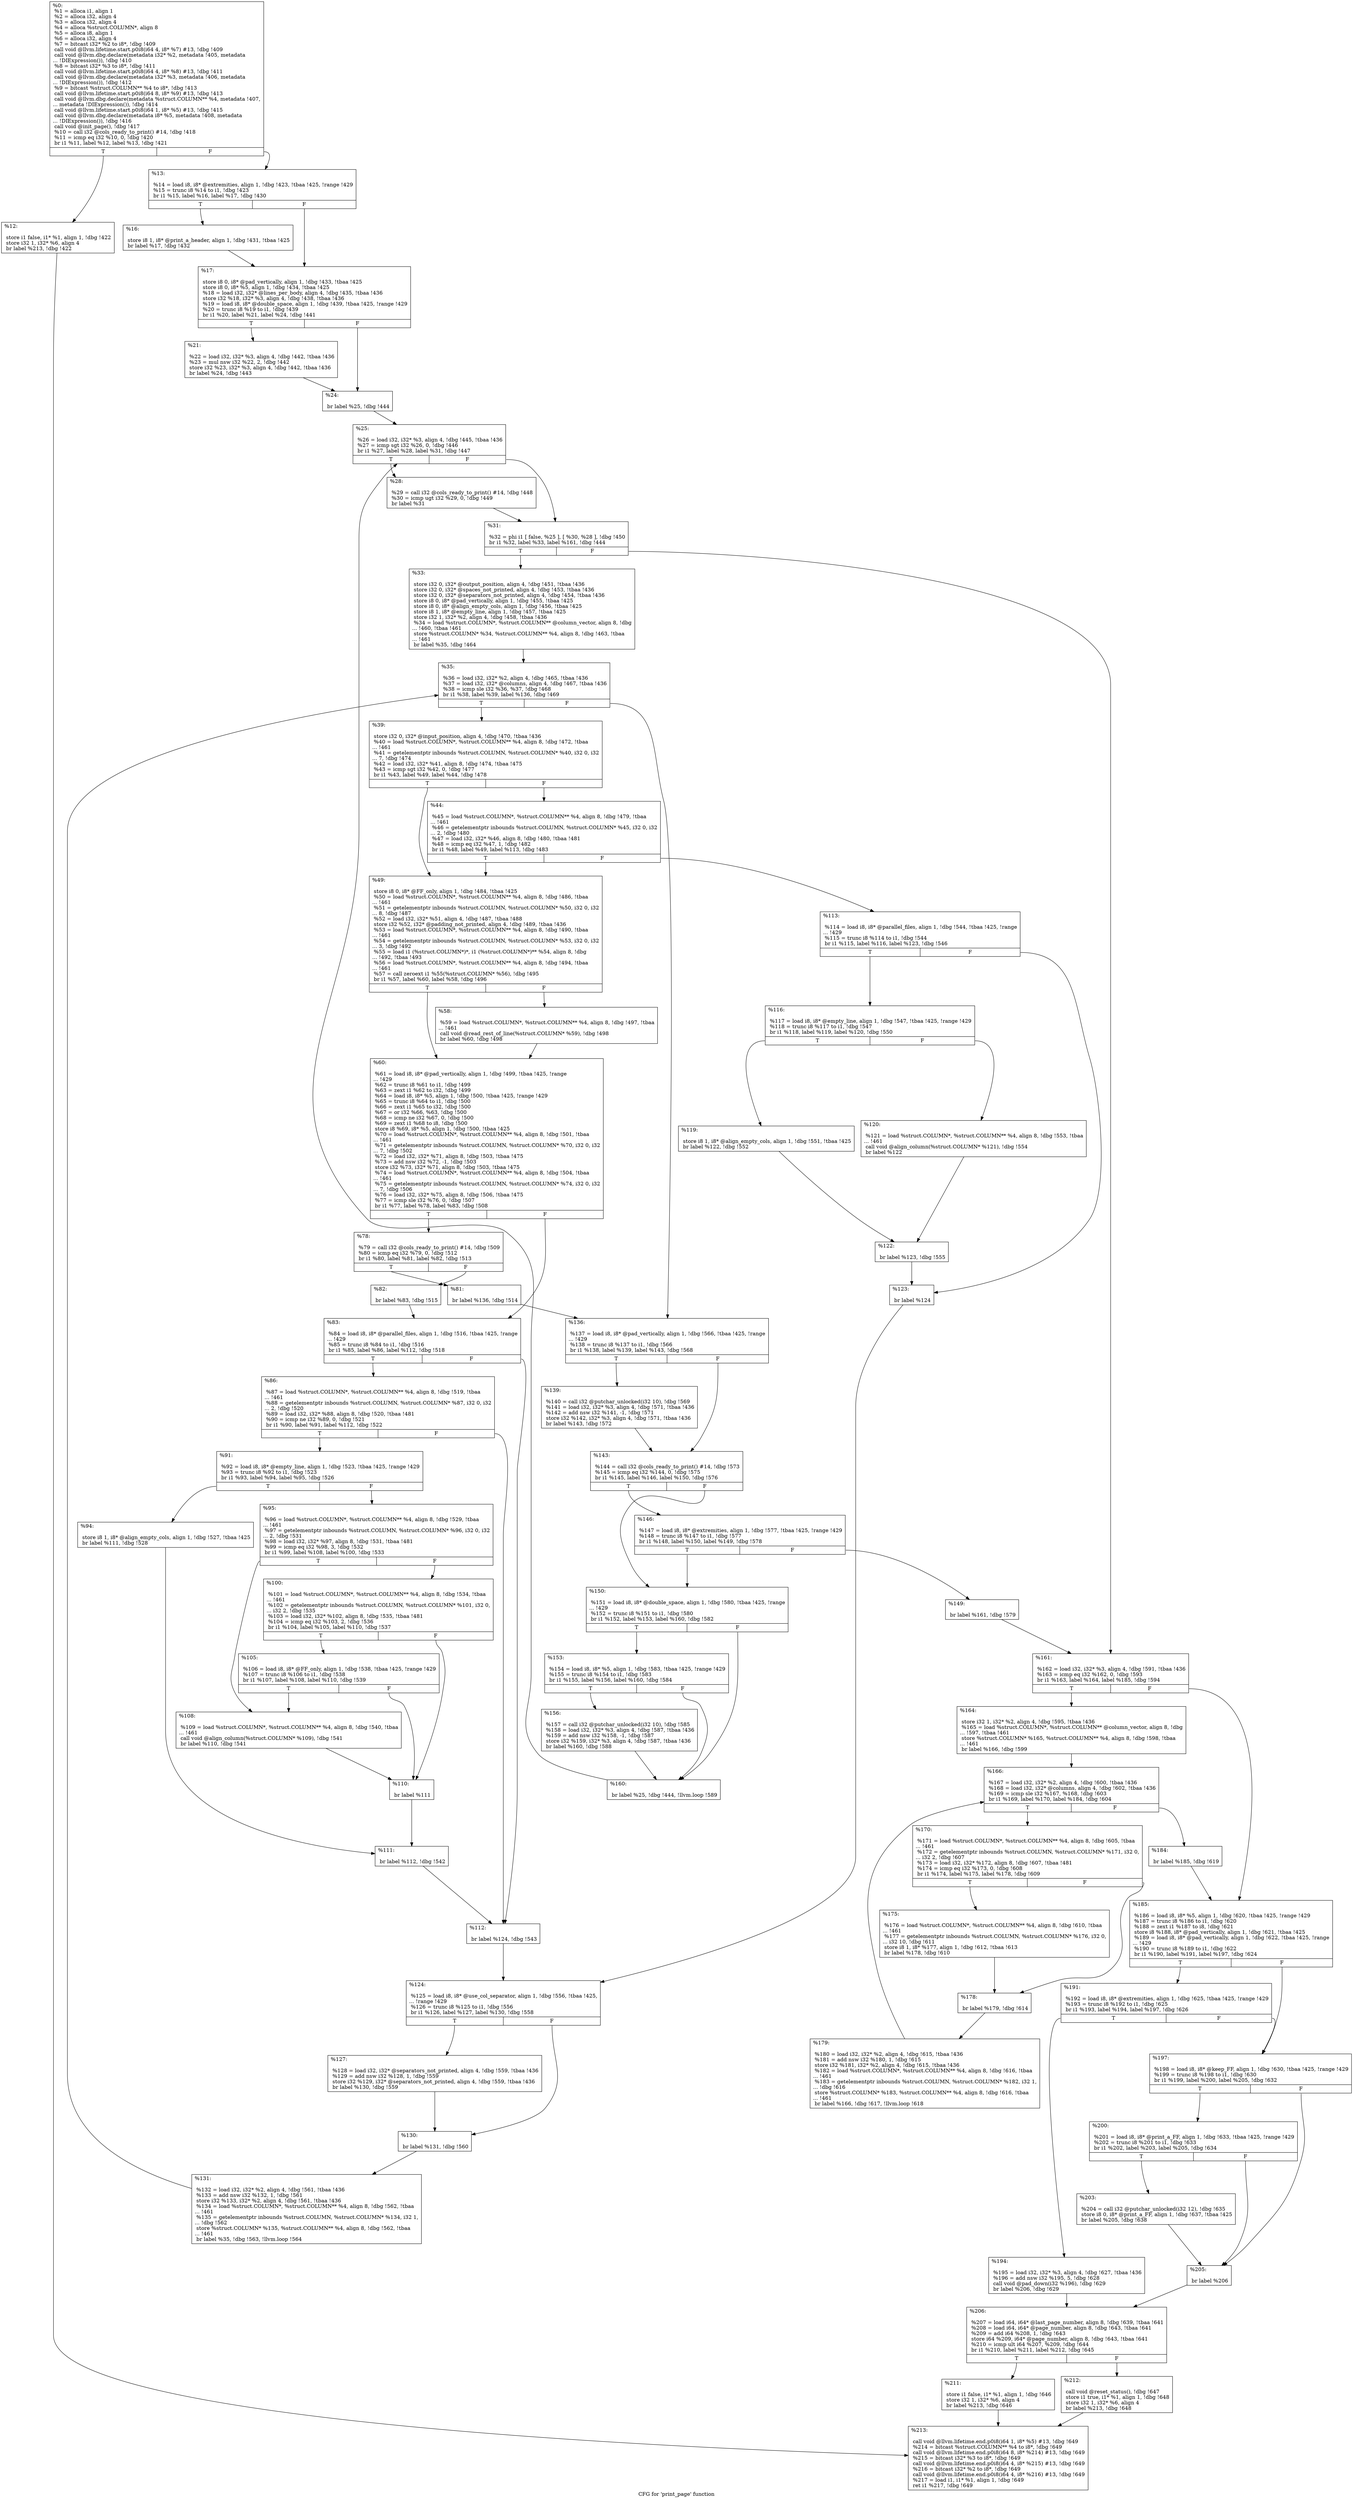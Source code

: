 digraph "CFG for 'print_page' function" {
	label="CFG for 'print_page' function";

	Node0x20d8ef0 [shape=record,label="{%0:\l  %1 = alloca i1, align 1\l  %2 = alloca i32, align 4\l  %3 = alloca i32, align 4\l  %4 = alloca %struct.COLUMN*, align 8\l  %5 = alloca i8, align 1\l  %6 = alloca i32, align 4\l  %7 = bitcast i32* %2 to i8*, !dbg !409\l  call void @llvm.lifetime.start.p0i8(i64 4, i8* %7) #13, !dbg !409\l  call void @llvm.dbg.declare(metadata i32* %2, metadata !405, metadata\l... !DIExpression()), !dbg !410\l  %8 = bitcast i32* %3 to i8*, !dbg !411\l  call void @llvm.lifetime.start.p0i8(i64 4, i8* %8) #13, !dbg !411\l  call void @llvm.dbg.declare(metadata i32* %3, metadata !406, metadata\l... !DIExpression()), !dbg !412\l  %9 = bitcast %struct.COLUMN** %4 to i8*, !dbg !413\l  call void @llvm.lifetime.start.p0i8(i64 8, i8* %9) #13, !dbg !413\l  call void @llvm.dbg.declare(metadata %struct.COLUMN** %4, metadata !407,\l... metadata !DIExpression()), !dbg !414\l  call void @llvm.lifetime.start.p0i8(i64 1, i8* %5) #13, !dbg !415\l  call void @llvm.dbg.declare(metadata i8* %5, metadata !408, metadata\l... !DIExpression()), !dbg !416\l  call void @init_page(), !dbg !417\l  %10 = call i32 @cols_ready_to_print() #14, !dbg !418\l  %11 = icmp eq i32 %10, 0, !dbg !420\l  br i1 %11, label %12, label %13, !dbg !421\l|{<s0>T|<s1>F}}"];
	Node0x20d8ef0:s0 -> Node0x20d8f40;
	Node0x20d8ef0:s1 -> Node0x20d8f90;
	Node0x20d8f40 [shape=record,label="{%12:\l\l  store i1 false, i1* %1, align 1, !dbg !422\l  store i32 1, i32* %6, align 4\l  br label %213, !dbg !422\l}"];
	Node0x20d8f40 -> Node0x20da430;
	Node0x20d8f90 [shape=record,label="{%13:\l\l  %14 = load i8, i8* @extremities, align 1, !dbg !423, !tbaa !425, !range !429\l  %15 = trunc i8 %14 to i1, !dbg !423\l  br i1 %15, label %16, label %17, !dbg !430\l|{<s0>T|<s1>F}}"];
	Node0x20d8f90:s0 -> Node0x20d8fe0;
	Node0x20d8f90:s1 -> Node0x20d9030;
	Node0x20d8fe0 [shape=record,label="{%16:\l\l  store i8 1, i8* @print_a_header, align 1, !dbg !431, !tbaa !425\l  br label %17, !dbg !432\l}"];
	Node0x20d8fe0 -> Node0x20d9030;
	Node0x20d9030 [shape=record,label="{%17:\l\l  store i8 0, i8* @pad_vertically, align 1, !dbg !433, !tbaa !425\l  store i8 0, i8* %5, align 1, !dbg !434, !tbaa !425\l  %18 = load i32, i32* @lines_per_body, align 4, !dbg !435, !tbaa !436\l  store i32 %18, i32* %3, align 4, !dbg !438, !tbaa !436\l  %19 = load i8, i8* @double_space, align 1, !dbg !439, !tbaa !425, !range !429\l  %20 = trunc i8 %19 to i1, !dbg !439\l  br i1 %20, label %21, label %24, !dbg !441\l|{<s0>T|<s1>F}}"];
	Node0x20d9030:s0 -> Node0x20d9080;
	Node0x20d9030:s1 -> Node0x20d90d0;
	Node0x20d9080 [shape=record,label="{%21:\l\l  %22 = load i32, i32* %3, align 4, !dbg !442, !tbaa !436\l  %23 = mul nsw i32 %22, 2, !dbg !442\l  store i32 %23, i32* %3, align 4, !dbg !442, !tbaa !436\l  br label %24, !dbg !443\l}"];
	Node0x20d9080 -> Node0x20d90d0;
	Node0x20d90d0 [shape=record,label="{%24:\l\l  br label %25, !dbg !444\l}"];
	Node0x20d90d0 -> Node0x20d9120;
	Node0x20d9120 [shape=record,label="{%25:\l\l  %26 = load i32, i32* %3, align 4, !dbg !445, !tbaa !436\l  %27 = icmp sgt i32 %26, 0, !dbg !446\l  br i1 %27, label %28, label %31, !dbg !447\l|{<s0>T|<s1>F}}"];
	Node0x20d9120:s0 -> Node0x20d9170;
	Node0x20d9120:s1 -> Node0x20d91c0;
	Node0x20d9170 [shape=record,label="{%28:\l\l  %29 = call i32 @cols_ready_to_print() #14, !dbg !448\l  %30 = icmp ugt i32 %29, 0, !dbg !449\l  br label %31\l}"];
	Node0x20d9170 -> Node0x20d91c0;
	Node0x20d91c0 [shape=record,label="{%31:\l\l  %32 = phi i1 [ false, %25 ], [ %30, %28 ], !dbg !450\l  br i1 %32, label %33, label %161, !dbg !444\l|{<s0>T|<s1>F}}"];
	Node0x20d91c0:s0 -> Node0x20d9210;
	Node0x20d91c0:s1 -> Node0x20d9e90;
	Node0x20d9210 [shape=record,label="{%33:\l\l  store i32 0, i32* @output_position, align 4, !dbg !451, !tbaa !436\l  store i32 0, i32* @spaces_not_printed, align 4, !dbg !453, !tbaa !436\l  store i32 0, i32* @separators_not_printed, align 4, !dbg !454, !tbaa !436\l  store i8 0, i8* @pad_vertically, align 1, !dbg !455, !tbaa !425\l  store i8 0, i8* @align_empty_cols, align 1, !dbg !456, !tbaa !425\l  store i8 1, i8* @empty_line, align 1, !dbg !457, !tbaa !425\l  store i32 1, i32* %2, align 4, !dbg !458, !tbaa !436\l  %34 = load %struct.COLUMN*, %struct.COLUMN** @column_vector, align 8, !dbg\l... !460, !tbaa !461\l  store %struct.COLUMN* %34, %struct.COLUMN** %4, align 8, !dbg !463, !tbaa\l... !461\l  br label %35, !dbg !464\l}"];
	Node0x20d9210 -> Node0x20d9260;
	Node0x20d9260 [shape=record,label="{%35:\l\l  %36 = load i32, i32* %2, align 4, !dbg !465, !tbaa !436\l  %37 = load i32, i32* @columns, align 4, !dbg !467, !tbaa !436\l  %38 = icmp sle i32 %36, %37, !dbg !468\l  br i1 %38, label %39, label %136, !dbg !469\l|{<s0>T|<s1>F}}"];
	Node0x20d9260:s0 -> Node0x20d92b0;
	Node0x20d9260:s1 -> Node0x20d9bc0;
	Node0x20d92b0 [shape=record,label="{%39:\l\l  store i32 0, i32* @input_position, align 4, !dbg !470, !tbaa !436\l  %40 = load %struct.COLUMN*, %struct.COLUMN** %4, align 8, !dbg !472, !tbaa\l... !461\l  %41 = getelementptr inbounds %struct.COLUMN, %struct.COLUMN* %40, i32 0, i32\l... 7, !dbg !474\l  %42 = load i32, i32* %41, align 8, !dbg !474, !tbaa !475\l  %43 = icmp sgt i32 %42, 0, !dbg !477\l  br i1 %43, label %49, label %44, !dbg !478\l|{<s0>T|<s1>F}}"];
	Node0x20d92b0:s0 -> Node0x20d9350;
	Node0x20d92b0:s1 -> Node0x20d9300;
	Node0x20d9300 [shape=record,label="{%44:\l\l  %45 = load %struct.COLUMN*, %struct.COLUMN** %4, align 8, !dbg !479, !tbaa\l... !461\l  %46 = getelementptr inbounds %struct.COLUMN, %struct.COLUMN* %45, i32 0, i32\l... 2, !dbg !480\l  %47 = load i32, i32* %46, align 8, !dbg !480, !tbaa !481\l  %48 = icmp eq i32 %47, 1, !dbg !482\l  br i1 %48, label %49, label %113, !dbg !483\l|{<s0>T|<s1>F}}"];
	Node0x20d9300:s0 -> Node0x20d9350;
	Node0x20d9300:s1 -> Node0x20d98a0;
	Node0x20d9350 [shape=record,label="{%49:\l\l  store i8 0, i8* @FF_only, align 1, !dbg !484, !tbaa !425\l  %50 = load %struct.COLUMN*, %struct.COLUMN** %4, align 8, !dbg !486, !tbaa\l... !461\l  %51 = getelementptr inbounds %struct.COLUMN, %struct.COLUMN* %50, i32 0, i32\l... 8, !dbg !487\l  %52 = load i32, i32* %51, align 4, !dbg !487, !tbaa !488\l  store i32 %52, i32* @padding_not_printed, align 4, !dbg !489, !tbaa !436\l  %53 = load %struct.COLUMN*, %struct.COLUMN** %4, align 8, !dbg !490, !tbaa\l... !461\l  %54 = getelementptr inbounds %struct.COLUMN, %struct.COLUMN* %53, i32 0, i32\l... 3, !dbg !492\l  %55 = load i1 (%struct.COLUMN*)*, i1 (%struct.COLUMN*)** %54, align 8, !dbg\l... !492, !tbaa !493\l  %56 = load %struct.COLUMN*, %struct.COLUMN** %4, align 8, !dbg !494, !tbaa\l... !461\l  %57 = call zeroext i1 %55(%struct.COLUMN* %56), !dbg !495\l  br i1 %57, label %60, label %58, !dbg !496\l|{<s0>T|<s1>F}}"];
	Node0x20d9350:s0 -> Node0x20d93f0;
	Node0x20d9350:s1 -> Node0x20d93a0;
	Node0x20d93a0 [shape=record,label="{%58:\l\l  %59 = load %struct.COLUMN*, %struct.COLUMN** %4, align 8, !dbg !497, !tbaa\l... !461\l  call void @read_rest_of_line(%struct.COLUMN* %59), !dbg !498\l  br label %60, !dbg !498\l}"];
	Node0x20d93a0 -> Node0x20d93f0;
	Node0x20d93f0 [shape=record,label="{%60:\l\l  %61 = load i8, i8* @pad_vertically, align 1, !dbg !499, !tbaa !425, !range\l... !429\l  %62 = trunc i8 %61 to i1, !dbg !499\l  %63 = zext i1 %62 to i32, !dbg !499\l  %64 = load i8, i8* %5, align 1, !dbg !500, !tbaa !425, !range !429\l  %65 = trunc i8 %64 to i1, !dbg !500\l  %66 = zext i1 %65 to i32, !dbg !500\l  %67 = or i32 %66, %63, !dbg !500\l  %68 = icmp ne i32 %67, 0, !dbg !500\l  %69 = zext i1 %68 to i8, !dbg !500\l  store i8 %69, i8* %5, align 1, !dbg !500, !tbaa !425\l  %70 = load %struct.COLUMN*, %struct.COLUMN** %4, align 8, !dbg !501, !tbaa\l... !461\l  %71 = getelementptr inbounds %struct.COLUMN, %struct.COLUMN* %70, i32 0, i32\l... 7, !dbg !502\l  %72 = load i32, i32* %71, align 8, !dbg !503, !tbaa !475\l  %73 = add nsw i32 %72, -1, !dbg !503\l  store i32 %73, i32* %71, align 8, !dbg !503, !tbaa !475\l  %74 = load %struct.COLUMN*, %struct.COLUMN** %4, align 8, !dbg !504, !tbaa\l... !461\l  %75 = getelementptr inbounds %struct.COLUMN, %struct.COLUMN* %74, i32 0, i32\l... 7, !dbg !506\l  %76 = load i32, i32* %75, align 8, !dbg !506, !tbaa !475\l  %77 = icmp sle i32 %76, 0, !dbg !507\l  br i1 %77, label %78, label %83, !dbg !508\l|{<s0>T|<s1>F}}"];
	Node0x20d93f0:s0 -> Node0x20d9440;
	Node0x20d93f0:s1 -> Node0x20d9530;
	Node0x20d9440 [shape=record,label="{%78:\l\l  %79 = call i32 @cols_ready_to_print() #14, !dbg !509\l  %80 = icmp eq i32 %79, 0, !dbg !512\l  br i1 %80, label %81, label %82, !dbg !513\l|{<s0>T|<s1>F}}"];
	Node0x20d9440:s0 -> Node0x20d9490;
	Node0x20d9440:s1 -> Node0x20d94e0;
	Node0x20d9490 [shape=record,label="{%81:\l\l  br label %136, !dbg !514\l}"];
	Node0x20d9490 -> Node0x20d9bc0;
	Node0x20d94e0 [shape=record,label="{%82:\l\l  br label %83, !dbg !515\l}"];
	Node0x20d94e0 -> Node0x20d9530;
	Node0x20d9530 [shape=record,label="{%83:\l\l  %84 = load i8, i8* @parallel_files, align 1, !dbg !516, !tbaa !425, !range\l... !429\l  %85 = trunc i8 %84 to i1, !dbg !516\l  br i1 %85, label %86, label %112, !dbg !518\l|{<s0>T|<s1>F}}"];
	Node0x20d9530:s0 -> Node0x20d9580;
	Node0x20d9530:s1 -> Node0x20d9850;
	Node0x20d9580 [shape=record,label="{%86:\l\l  %87 = load %struct.COLUMN*, %struct.COLUMN** %4, align 8, !dbg !519, !tbaa\l... !461\l  %88 = getelementptr inbounds %struct.COLUMN, %struct.COLUMN* %87, i32 0, i32\l... 2, !dbg !520\l  %89 = load i32, i32* %88, align 8, !dbg !520, !tbaa !481\l  %90 = icmp ne i32 %89, 0, !dbg !521\l  br i1 %90, label %91, label %112, !dbg !522\l|{<s0>T|<s1>F}}"];
	Node0x20d9580:s0 -> Node0x20d95d0;
	Node0x20d9580:s1 -> Node0x20d9850;
	Node0x20d95d0 [shape=record,label="{%91:\l\l  %92 = load i8, i8* @empty_line, align 1, !dbg !523, !tbaa !425, !range !429\l  %93 = trunc i8 %92 to i1, !dbg !523\l  br i1 %93, label %94, label %95, !dbg !526\l|{<s0>T|<s1>F}}"];
	Node0x20d95d0:s0 -> Node0x20d9620;
	Node0x20d95d0:s1 -> Node0x20d9670;
	Node0x20d9620 [shape=record,label="{%94:\l\l  store i8 1, i8* @align_empty_cols, align 1, !dbg !527, !tbaa !425\l  br label %111, !dbg !528\l}"];
	Node0x20d9620 -> Node0x20d9800;
	Node0x20d9670 [shape=record,label="{%95:\l\l  %96 = load %struct.COLUMN*, %struct.COLUMN** %4, align 8, !dbg !529, !tbaa\l... !461\l  %97 = getelementptr inbounds %struct.COLUMN, %struct.COLUMN* %96, i32 0, i32\l... 2, !dbg !531\l  %98 = load i32, i32* %97, align 8, !dbg !531, !tbaa !481\l  %99 = icmp eq i32 %98, 3, !dbg !532\l  br i1 %99, label %108, label %100, !dbg !533\l|{<s0>T|<s1>F}}"];
	Node0x20d9670:s0 -> Node0x20d9760;
	Node0x20d9670:s1 -> Node0x20d96c0;
	Node0x20d96c0 [shape=record,label="{%100:\l\l  %101 = load %struct.COLUMN*, %struct.COLUMN** %4, align 8, !dbg !534, !tbaa\l... !461\l  %102 = getelementptr inbounds %struct.COLUMN, %struct.COLUMN* %101, i32 0,\l... i32 2, !dbg !535\l  %103 = load i32, i32* %102, align 8, !dbg !535, !tbaa !481\l  %104 = icmp eq i32 %103, 2, !dbg !536\l  br i1 %104, label %105, label %110, !dbg !537\l|{<s0>T|<s1>F}}"];
	Node0x20d96c0:s0 -> Node0x20d9710;
	Node0x20d96c0:s1 -> Node0x20d97b0;
	Node0x20d9710 [shape=record,label="{%105:\l\l  %106 = load i8, i8* @FF_only, align 1, !dbg !538, !tbaa !425, !range !429\l  %107 = trunc i8 %106 to i1, !dbg !538\l  br i1 %107, label %108, label %110, !dbg !539\l|{<s0>T|<s1>F}}"];
	Node0x20d9710:s0 -> Node0x20d9760;
	Node0x20d9710:s1 -> Node0x20d97b0;
	Node0x20d9760 [shape=record,label="{%108:\l\l  %109 = load %struct.COLUMN*, %struct.COLUMN** %4, align 8, !dbg !540, !tbaa\l... !461\l  call void @align_column(%struct.COLUMN* %109), !dbg !541\l  br label %110, !dbg !541\l}"];
	Node0x20d9760 -> Node0x20d97b0;
	Node0x20d97b0 [shape=record,label="{%110:\l\l  br label %111\l}"];
	Node0x20d97b0 -> Node0x20d9800;
	Node0x20d9800 [shape=record,label="{%111:\l\l  br label %112, !dbg !542\l}"];
	Node0x20d9800 -> Node0x20d9850;
	Node0x20d9850 [shape=record,label="{%112:\l\l  br label %124, !dbg !543\l}"];
	Node0x20d9850 -> Node0x20d9a80;
	Node0x20d98a0 [shape=record,label="{%113:\l\l  %114 = load i8, i8* @parallel_files, align 1, !dbg !544, !tbaa !425, !range\l... !429\l  %115 = trunc i8 %114 to i1, !dbg !544\l  br i1 %115, label %116, label %123, !dbg !546\l|{<s0>T|<s1>F}}"];
	Node0x20d98a0:s0 -> Node0x20d98f0;
	Node0x20d98a0:s1 -> Node0x20d9a30;
	Node0x20d98f0 [shape=record,label="{%116:\l\l  %117 = load i8, i8* @empty_line, align 1, !dbg !547, !tbaa !425, !range !429\l  %118 = trunc i8 %117 to i1, !dbg !547\l  br i1 %118, label %119, label %120, !dbg !550\l|{<s0>T|<s1>F}}"];
	Node0x20d98f0:s0 -> Node0x20d9940;
	Node0x20d98f0:s1 -> Node0x20d9990;
	Node0x20d9940 [shape=record,label="{%119:\l\l  store i8 1, i8* @align_empty_cols, align 1, !dbg !551, !tbaa !425\l  br label %122, !dbg !552\l}"];
	Node0x20d9940 -> Node0x20d99e0;
	Node0x20d9990 [shape=record,label="{%120:\l\l  %121 = load %struct.COLUMN*, %struct.COLUMN** %4, align 8, !dbg !553, !tbaa\l... !461\l  call void @align_column(%struct.COLUMN* %121), !dbg !554\l  br label %122\l}"];
	Node0x20d9990 -> Node0x20d99e0;
	Node0x20d99e0 [shape=record,label="{%122:\l\l  br label %123, !dbg !555\l}"];
	Node0x20d99e0 -> Node0x20d9a30;
	Node0x20d9a30 [shape=record,label="{%123:\l\l  br label %124\l}"];
	Node0x20d9a30 -> Node0x20d9a80;
	Node0x20d9a80 [shape=record,label="{%124:\l\l  %125 = load i8, i8* @use_col_separator, align 1, !dbg !556, !tbaa !425,\l... !range !429\l  %126 = trunc i8 %125 to i1, !dbg !556\l  br i1 %126, label %127, label %130, !dbg !558\l|{<s0>T|<s1>F}}"];
	Node0x20d9a80:s0 -> Node0x20d9ad0;
	Node0x20d9a80:s1 -> Node0x20d9b20;
	Node0x20d9ad0 [shape=record,label="{%127:\l\l  %128 = load i32, i32* @separators_not_printed, align 4, !dbg !559, !tbaa !436\l  %129 = add nsw i32 %128, 1, !dbg !559\l  store i32 %129, i32* @separators_not_printed, align 4, !dbg !559, !tbaa !436\l  br label %130, !dbg !559\l}"];
	Node0x20d9ad0 -> Node0x20d9b20;
	Node0x20d9b20 [shape=record,label="{%130:\l\l  br label %131, !dbg !560\l}"];
	Node0x20d9b20 -> Node0x20d9b70;
	Node0x20d9b70 [shape=record,label="{%131:\l\l  %132 = load i32, i32* %2, align 4, !dbg !561, !tbaa !436\l  %133 = add nsw i32 %132, 1, !dbg !561\l  store i32 %133, i32* %2, align 4, !dbg !561, !tbaa !436\l  %134 = load %struct.COLUMN*, %struct.COLUMN** %4, align 8, !dbg !562, !tbaa\l... !461\l  %135 = getelementptr inbounds %struct.COLUMN, %struct.COLUMN* %134, i32 1,\l... !dbg !562\l  store %struct.COLUMN* %135, %struct.COLUMN** %4, align 8, !dbg !562, !tbaa\l... !461\l  br label %35, !dbg !563, !llvm.loop !564\l}"];
	Node0x20d9b70 -> Node0x20d9260;
	Node0x20d9bc0 [shape=record,label="{%136:\l\l  %137 = load i8, i8* @pad_vertically, align 1, !dbg !566, !tbaa !425, !range\l... !429\l  %138 = trunc i8 %137 to i1, !dbg !566\l  br i1 %138, label %139, label %143, !dbg !568\l|{<s0>T|<s1>F}}"];
	Node0x20d9bc0:s0 -> Node0x20d9c10;
	Node0x20d9bc0:s1 -> Node0x20d9c60;
	Node0x20d9c10 [shape=record,label="{%139:\l\l  %140 = call i32 @putchar_unlocked(i32 10), !dbg !569\l  %141 = load i32, i32* %3, align 4, !dbg !571, !tbaa !436\l  %142 = add nsw i32 %141, -1, !dbg !571\l  store i32 %142, i32* %3, align 4, !dbg !571, !tbaa !436\l  br label %143, !dbg !572\l}"];
	Node0x20d9c10 -> Node0x20d9c60;
	Node0x20d9c60 [shape=record,label="{%143:\l\l  %144 = call i32 @cols_ready_to_print() #14, !dbg !573\l  %145 = icmp eq i32 %144, 0, !dbg !575\l  br i1 %145, label %146, label %150, !dbg !576\l|{<s0>T|<s1>F}}"];
	Node0x20d9c60:s0 -> Node0x20d9cb0;
	Node0x20d9c60:s1 -> Node0x20d9d50;
	Node0x20d9cb0 [shape=record,label="{%146:\l\l  %147 = load i8, i8* @extremities, align 1, !dbg !577, !tbaa !425, !range !429\l  %148 = trunc i8 %147 to i1, !dbg !577\l  br i1 %148, label %150, label %149, !dbg !578\l|{<s0>T|<s1>F}}"];
	Node0x20d9cb0:s0 -> Node0x20d9d50;
	Node0x20d9cb0:s1 -> Node0x20d9d00;
	Node0x20d9d00 [shape=record,label="{%149:\l\l  br label %161, !dbg !579\l}"];
	Node0x20d9d00 -> Node0x20d9e90;
	Node0x20d9d50 [shape=record,label="{%150:\l\l  %151 = load i8, i8* @double_space, align 1, !dbg !580, !tbaa !425, !range\l... !429\l  %152 = trunc i8 %151 to i1, !dbg !580\l  br i1 %152, label %153, label %160, !dbg !582\l|{<s0>T|<s1>F}}"];
	Node0x20d9d50:s0 -> Node0x20d9da0;
	Node0x20d9d50:s1 -> Node0x20d9e40;
	Node0x20d9da0 [shape=record,label="{%153:\l\l  %154 = load i8, i8* %5, align 1, !dbg !583, !tbaa !425, !range !429\l  %155 = trunc i8 %154 to i1, !dbg !583\l  br i1 %155, label %156, label %160, !dbg !584\l|{<s0>T|<s1>F}}"];
	Node0x20d9da0:s0 -> Node0x20d9df0;
	Node0x20d9da0:s1 -> Node0x20d9e40;
	Node0x20d9df0 [shape=record,label="{%156:\l\l  %157 = call i32 @putchar_unlocked(i32 10), !dbg !585\l  %158 = load i32, i32* %3, align 4, !dbg !587, !tbaa !436\l  %159 = add nsw i32 %158, -1, !dbg !587\l  store i32 %159, i32* %3, align 4, !dbg !587, !tbaa !436\l  br label %160, !dbg !588\l}"];
	Node0x20d9df0 -> Node0x20d9e40;
	Node0x20d9e40 [shape=record,label="{%160:\l\l  br label %25, !dbg !444, !llvm.loop !589\l}"];
	Node0x20d9e40 -> Node0x20d9120;
	Node0x20d9e90 [shape=record,label="{%161:\l\l  %162 = load i32, i32* %3, align 4, !dbg !591, !tbaa !436\l  %163 = icmp eq i32 %162, 0, !dbg !593\l  br i1 %163, label %164, label %185, !dbg !594\l|{<s0>T|<s1>F}}"];
	Node0x20d9e90:s0 -> Node0x20d9ee0;
	Node0x20d9e90:s1 -> Node0x20da110;
	Node0x20d9ee0 [shape=record,label="{%164:\l\l  store i32 1, i32* %2, align 4, !dbg !595, !tbaa !436\l  %165 = load %struct.COLUMN*, %struct.COLUMN** @column_vector, align 8, !dbg\l... !597, !tbaa !461\l  store %struct.COLUMN* %165, %struct.COLUMN** %4, align 8, !dbg !598, !tbaa\l... !461\l  br label %166, !dbg !599\l}"];
	Node0x20d9ee0 -> Node0x20d9f30;
	Node0x20d9f30 [shape=record,label="{%166:\l\l  %167 = load i32, i32* %2, align 4, !dbg !600, !tbaa !436\l  %168 = load i32, i32* @columns, align 4, !dbg !602, !tbaa !436\l  %169 = icmp sle i32 %167, %168, !dbg !603\l  br i1 %169, label %170, label %184, !dbg !604\l|{<s0>T|<s1>F}}"];
	Node0x20d9f30:s0 -> Node0x20d9f80;
	Node0x20d9f30:s1 -> Node0x20da0c0;
	Node0x20d9f80 [shape=record,label="{%170:\l\l  %171 = load %struct.COLUMN*, %struct.COLUMN** %4, align 8, !dbg !605, !tbaa\l... !461\l  %172 = getelementptr inbounds %struct.COLUMN, %struct.COLUMN* %171, i32 0,\l... i32 2, !dbg !607\l  %173 = load i32, i32* %172, align 8, !dbg !607, !tbaa !481\l  %174 = icmp eq i32 %173, 0, !dbg !608\l  br i1 %174, label %175, label %178, !dbg !609\l|{<s0>T|<s1>F}}"];
	Node0x20d9f80:s0 -> Node0x20d9fd0;
	Node0x20d9f80:s1 -> Node0x20da020;
	Node0x20d9fd0 [shape=record,label="{%175:\l\l  %176 = load %struct.COLUMN*, %struct.COLUMN** %4, align 8, !dbg !610, !tbaa\l... !461\l  %177 = getelementptr inbounds %struct.COLUMN, %struct.COLUMN* %176, i32 0,\l... i32 10, !dbg !611\l  store i8 1, i8* %177, align 1, !dbg !612, !tbaa !613\l  br label %178, !dbg !610\l}"];
	Node0x20d9fd0 -> Node0x20da020;
	Node0x20da020 [shape=record,label="{%178:\l\l  br label %179, !dbg !614\l}"];
	Node0x20da020 -> Node0x20da070;
	Node0x20da070 [shape=record,label="{%179:\l\l  %180 = load i32, i32* %2, align 4, !dbg !615, !tbaa !436\l  %181 = add nsw i32 %180, 1, !dbg !615\l  store i32 %181, i32* %2, align 4, !dbg !615, !tbaa !436\l  %182 = load %struct.COLUMN*, %struct.COLUMN** %4, align 8, !dbg !616, !tbaa\l... !461\l  %183 = getelementptr inbounds %struct.COLUMN, %struct.COLUMN* %182, i32 1,\l... !dbg !616\l  store %struct.COLUMN* %183, %struct.COLUMN** %4, align 8, !dbg !616, !tbaa\l... !461\l  br label %166, !dbg !617, !llvm.loop !618\l}"];
	Node0x20da070 -> Node0x20d9f30;
	Node0x20da0c0 [shape=record,label="{%184:\l\l  br label %185, !dbg !619\l}"];
	Node0x20da0c0 -> Node0x20da110;
	Node0x20da110 [shape=record,label="{%185:\l\l  %186 = load i8, i8* %5, align 1, !dbg !620, !tbaa !425, !range !429\l  %187 = trunc i8 %186 to i1, !dbg !620\l  %188 = zext i1 %187 to i8, !dbg !621\l  store i8 %188, i8* @pad_vertically, align 1, !dbg !621, !tbaa !425\l  %189 = load i8, i8* @pad_vertically, align 1, !dbg !622, !tbaa !425, !range\l... !429\l  %190 = trunc i8 %189 to i1, !dbg !622\l  br i1 %190, label %191, label %197, !dbg !624\l|{<s0>T|<s1>F}}"];
	Node0x20da110:s0 -> Node0x20da160;
	Node0x20da110:s1 -> Node0x20da200;
	Node0x20da160 [shape=record,label="{%191:\l\l  %192 = load i8, i8* @extremities, align 1, !dbg !625, !tbaa !425, !range !429\l  %193 = trunc i8 %192 to i1, !dbg !625\l  br i1 %193, label %194, label %197, !dbg !626\l|{<s0>T|<s1>F}}"];
	Node0x20da160:s0 -> Node0x20da1b0;
	Node0x20da160:s1 -> Node0x20da200;
	Node0x20da1b0 [shape=record,label="{%194:\l\l  %195 = load i32, i32* %3, align 4, !dbg !627, !tbaa !436\l  %196 = add nsw i32 %195, 5, !dbg !628\l  call void @pad_down(i32 %196), !dbg !629\l  br label %206, !dbg !629\l}"];
	Node0x20da1b0 -> Node0x20da340;
	Node0x20da200 [shape=record,label="{%197:\l\l  %198 = load i8, i8* @keep_FF, align 1, !dbg !630, !tbaa !425, !range !429\l  %199 = trunc i8 %198 to i1, !dbg !630\l  br i1 %199, label %200, label %205, !dbg !632\l|{<s0>T|<s1>F}}"];
	Node0x20da200:s0 -> Node0x20da250;
	Node0x20da200:s1 -> Node0x20da2f0;
	Node0x20da250 [shape=record,label="{%200:\l\l  %201 = load i8, i8* @print_a_FF, align 1, !dbg !633, !tbaa !425, !range !429\l  %202 = trunc i8 %201 to i1, !dbg !633\l  br i1 %202, label %203, label %205, !dbg !634\l|{<s0>T|<s1>F}}"];
	Node0x20da250:s0 -> Node0x20da2a0;
	Node0x20da250:s1 -> Node0x20da2f0;
	Node0x20da2a0 [shape=record,label="{%203:\l\l  %204 = call i32 @putchar_unlocked(i32 12), !dbg !635\l  store i8 0, i8* @print_a_FF, align 1, !dbg !637, !tbaa !425\l  br label %205, !dbg !638\l}"];
	Node0x20da2a0 -> Node0x20da2f0;
	Node0x20da2f0 [shape=record,label="{%205:\l\l  br label %206\l}"];
	Node0x20da2f0 -> Node0x20da340;
	Node0x20da340 [shape=record,label="{%206:\l\l  %207 = load i64, i64* @last_page_number, align 8, !dbg !639, !tbaa !641\l  %208 = load i64, i64* @page_number, align 8, !dbg !643, !tbaa !641\l  %209 = add i64 %208, 1, !dbg !643\l  store i64 %209, i64* @page_number, align 8, !dbg !643, !tbaa !641\l  %210 = icmp ult i64 %207, %209, !dbg !644\l  br i1 %210, label %211, label %212, !dbg !645\l|{<s0>T|<s1>F}}"];
	Node0x20da340:s0 -> Node0x20da390;
	Node0x20da340:s1 -> Node0x20da3e0;
	Node0x20da390 [shape=record,label="{%211:\l\l  store i1 false, i1* %1, align 1, !dbg !646\l  store i32 1, i32* %6, align 4\l  br label %213, !dbg !646\l}"];
	Node0x20da390 -> Node0x20da430;
	Node0x20da3e0 [shape=record,label="{%212:\l\l  call void @reset_status(), !dbg !647\l  store i1 true, i1* %1, align 1, !dbg !648\l  store i32 1, i32* %6, align 4\l  br label %213, !dbg !648\l}"];
	Node0x20da3e0 -> Node0x20da430;
	Node0x20da430 [shape=record,label="{%213:\l\l  call void @llvm.lifetime.end.p0i8(i64 1, i8* %5) #13, !dbg !649\l  %214 = bitcast %struct.COLUMN** %4 to i8*, !dbg !649\l  call void @llvm.lifetime.end.p0i8(i64 8, i8* %214) #13, !dbg !649\l  %215 = bitcast i32* %3 to i8*, !dbg !649\l  call void @llvm.lifetime.end.p0i8(i64 4, i8* %215) #13, !dbg !649\l  %216 = bitcast i32* %2 to i8*, !dbg !649\l  call void @llvm.lifetime.end.p0i8(i64 4, i8* %216) #13, !dbg !649\l  %217 = load i1, i1* %1, align 1, !dbg !649\l  ret i1 %217, !dbg !649\l}"];
}
